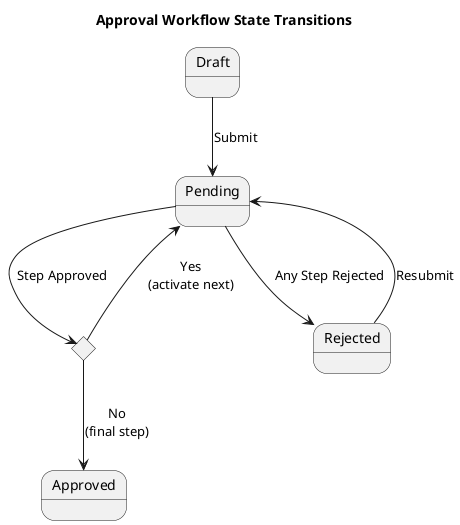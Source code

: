 @startuml StateMachine

title Approval Workflow State Transitions

state Draft
state Pending
state "More Steps?" as decision <<choice>>
state Approved
state Rejected

' Transitions
Draft --> Pending : Submit
Pending --> decision : Step Approved
decision --> Pending : Yes\n(activate next)
decision --> Approved : No\n(final step)
Pending --> Rejected : Any Step Rejected
Rejected --> Pending : Resubmit

@enduml